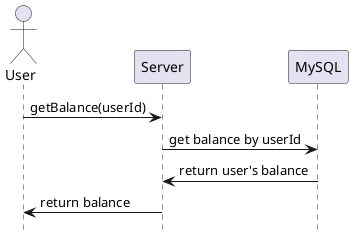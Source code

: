 @startuml view-balance
hide footbox
actor "User"
"User" -> "Server": getBalance(userId)
"Server" -> "MySQL": get balance by userId
"MySQL" -> "Server": return user's balance
"Server" -> "User": return balance
@enduml
